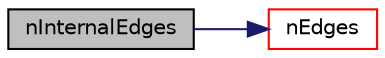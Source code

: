 digraph "nInternalEdges"
{
  bgcolor="transparent";
  edge [fontname="Helvetica",fontsize="10",labelfontname="Helvetica",labelfontsize="10"];
  node [fontname="Helvetica",fontsize="10",shape=record];
  rankdir="LR";
  Node20771 [label="nInternalEdges",height=0.2,width=0.4,color="black", fillcolor="grey75", style="filled", fontcolor="black"];
  Node20771 -> Node20772 [color="midnightblue",fontsize="10",style="solid",fontname="Helvetica"];
  Node20772 [label="nEdges",height=0.2,width=0.4,color="red",URL="$a28685.html#a086513bcff1a3f1684e1a3879dd90deb"];
}
